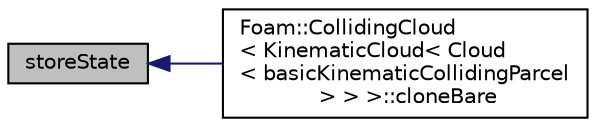 digraph "storeState"
{
  bgcolor="transparent";
  edge [fontname="Helvetica",fontsize="10",labelfontname="Helvetica",labelfontsize="10"];
  node [fontname="Helvetica",fontsize="10",shape=record];
  rankdir="LR";
  Node1 [label="storeState",height=0.2,width=0.4,color="black", fillcolor="grey75", style="filled", fontcolor="black"];
  Node1 -> Node2 [dir="back",color="midnightblue",fontsize="10",style="solid",fontname="Helvetica"];
  Node2 [label="Foam::CollidingCloud\l\< KinematicCloud\< Cloud\l\< basicKinematicCollidingParcel\l \> \> \>::cloneBare",height=0.2,width=0.4,color="black",URL="$a00305.html#aea3a1f8b31395de01b43cb27de2d39eb",tooltip="Construct and return bare clone based on (this) with new name. "];
}
